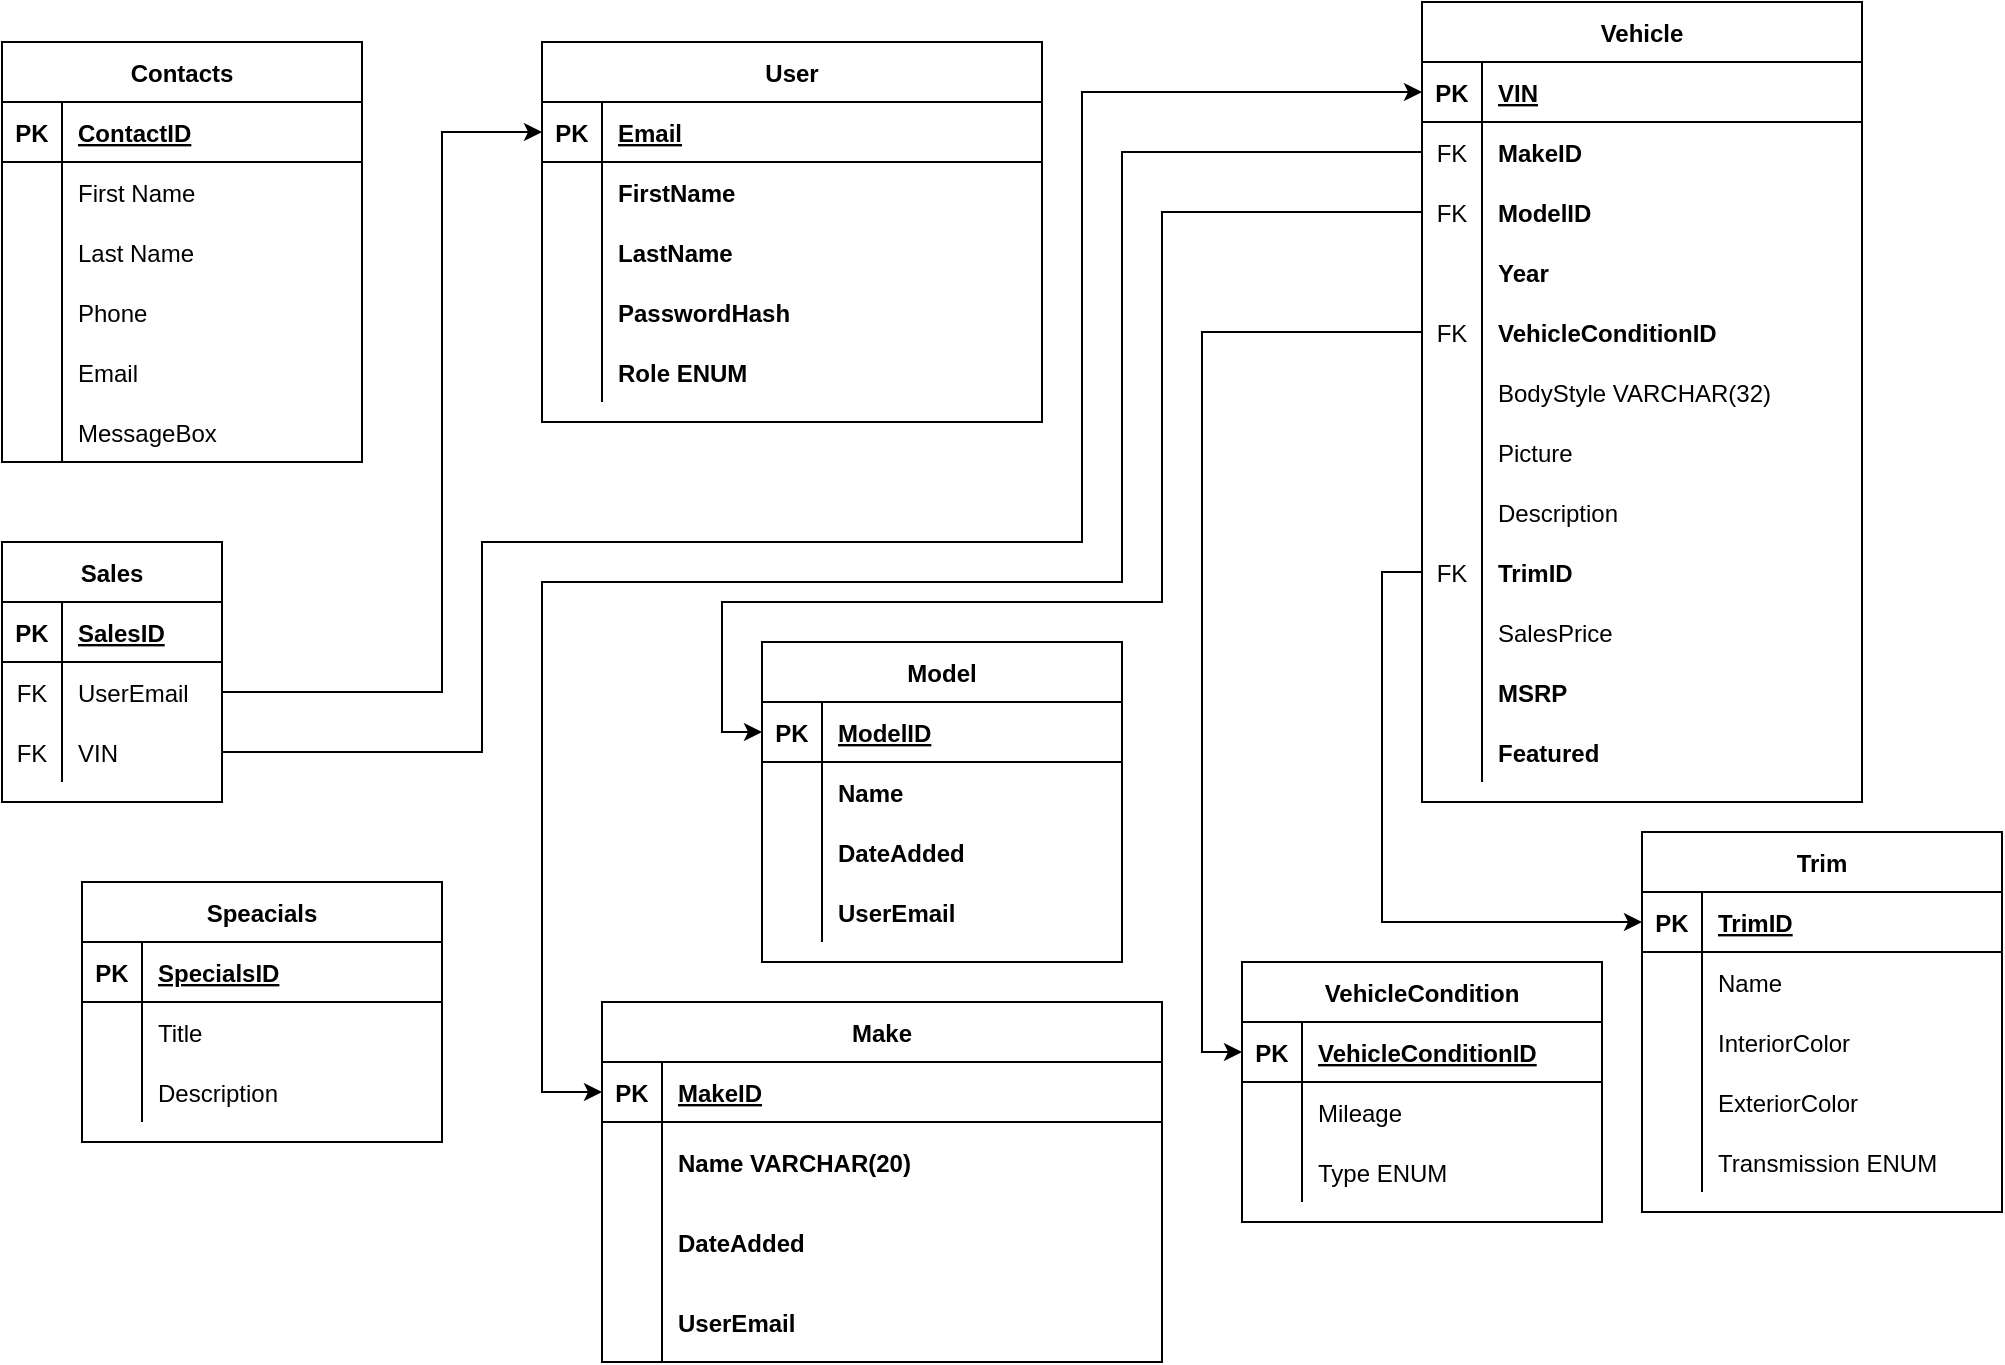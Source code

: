 <mxfile version="15.2.7" type="device"><diagram id="R2lEEEUBdFMjLlhIrx00" name="Page-1"><mxGraphModel dx="2333" dy="827" grid="1" gridSize="10" guides="1" tooltips="1" connect="1" arrows="1" fold="1" page="1" pageScale="1" pageWidth="850" pageHeight="1100" math="0" shadow="0" extFonts="Permanent Marker^https://fonts.googleapis.com/css?family=Permanent+Marker"><root><mxCell id="0"/><mxCell id="1" parent="0"/><mxCell id="Jq43MErV5YcKnqHYd-7I-1" value="User" style="shape=table;startSize=30;container=1;collapsible=1;childLayout=tableLayout;fixedRows=1;rowLines=0;fontStyle=1;align=center;resizeLast=1;" vertex="1" parent="1"><mxGeometry x="50" y="60" width="250" height="190" as="geometry"/></mxCell><mxCell id="Jq43MErV5YcKnqHYd-7I-2" value="" style="shape=partialRectangle;collapsible=0;dropTarget=0;pointerEvents=0;fillColor=none;top=0;left=0;bottom=1;right=0;points=[[0,0.5],[1,0.5]];portConstraint=eastwest;" vertex="1" parent="Jq43MErV5YcKnqHYd-7I-1"><mxGeometry y="30" width="250" height="30" as="geometry"/></mxCell><mxCell id="Jq43MErV5YcKnqHYd-7I-3" value="PK" style="shape=partialRectangle;connectable=0;fillColor=none;top=0;left=0;bottom=0;right=0;fontStyle=1;overflow=hidden;" vertex="1" parent="Jq43MErV5YcKnqHYd-7I-2"><mxGeometry width="30" height="30" as="geometry"/></mxCell><mxCell id="Jq43MErV5YcKnqHYd-7I-4" value="Email" style="shape=partialRectangle;connectable=0;fillColor=none;top=0;left=0;bottom=0;right=0;align=left;spacingLeft=6;fontStyle=5;overflow=hidden;" vertex="1" parent="Jq43MErV5YcKnqHYd-7I-2"><mxGeometry x="30" width="220" height="30" as="geometry"/></mxCell><mxCell id="Jq43MErV5YcKnqHYd-7I-5" value="" style="shape=partialRectangle;collapsible=0;dropTarget=0;pointerEvents=0;fillColor=none;top=0;left=0;bottom=0;right=0;points=[[0,0.5],[1,0.5]];portConstraint=eastwest;" vertex="1" parent="Jq43MErV5YcKnqHYd-7I-1"><mxGeometry y="60" width="250" height="30" as="geometry"/></mxCell><mxCell id="Jq43MErV5YcKnqHYd-7I-6" value="" style="shape=partialRectangle;connectable=0;fillColor=none;top=0;left=0;bottom=0;right=0;editable=1;overflow=hidden;" vertex="1" parent="Jq43MErV5YcKnqHYd-7I-5"><mxGeometry width="30" height="30" as="geometry"/></mxCell><mxCell id="Jq43MErV5YcKnqHYd-7I-7" value="FirstName" style="shape=partialRectangle;connectable=0;fillColor=none;top=0;left=0;bottom=0;right=0;align=left;spacingLeft=6;overflow=hidden;fontStyle=1" vertex="1" parent="Jq43MErV5YcKnqHYd-7I-5"><mxGeometry x="30" width="220" height="30" as="geometry"/></mxCell><mxCell id="Jq43MErV5YcKnqHYd-7I-8" value="" style="shape=partialRectangle;collapsible=0;dropTarget=0;pointerEvents=0;fillColor=none;top=0;left=0;bottom=0;right=0;points=[[0,0.5],[1,0.5]];portConstraint=eastwest;" vertex="1" parent="Jq43MErV5YcKnqHYd-7I-1"><mxGeometry y="90" width="250" height="30" as="geometry"/></mxCell><mxCell id="Jq43MErV5YcKnqHYd-7I-9" value="" style="shape=partialRectangle;connectable=0;fillColor=none;top=0;left=0;bottom=0;right=0;editable=1;overflow=hidden;" vertex="1" parent="Jq43MErV5YcKnqHYd-7I-8"><mxGeometry width="30" height="30" as="geometry"/></mxCell><mxCell id="Jq43MErV5YcKnqHYd-7I-10" value="LastName" style="shape=partialRectangle;connectable=0;fillColor=none;top=0;left=0;bottom=0;right=0;align=left;spacingLeft=6;overflow=hidden;fontStyle=1" vertex="1" parent="Jq43MErV5YcKnqHYd-7I-8"><mxGeometry x="30" width="220" height="30" as="geometry"/></mxCell><mxCell id="Jq43MErV5YcKnqHYd-7I-48" value="" style="shape=partialRectangle;collapsible=0;dropTarget=0;pointerEvents=0;fillColor=none;top=0;left=0;bottom=0;right=0;points=[[0,0.5],[1,0.5]];portConstraint=eastwest;" vertex="1" parent="Jq43MErV5YcKnqHYd-7I-1"><mxGeometry y="120" width="250" height="30" as="geometry"/></mxCell><mxCell id="Jq43MErV5YcKnqHYd-7I-49" value="" style="shape=partialRectangle;connectable=0;fillColor=none;top=0;left=0;bottom=0;right=0;editable=1;overflow=hidden;" vertex="1" parent="Jq43MErV5YcKnqHYd-7I-48"><mxGeometry width="30" height="30" as="geometry"/></mxCell><mxCell id="Jq43MErV5YcKnqHYd-7I-50" value="PasswordHash" style="shape=partialRectangle;connectable=0;fillColor=none;top=0;left=0;bottom=0;right=0;align=left;spacingLeft=6;overflow=hidden;fontStyle=1" vertex="1" parent="Jq43MErV5YcKnqHYd-7I-48"><mxGeometry x="30" width="220" height="30" as="geometry"/></mxCell><mxCell id="Jq43MErV5YcKnqHYd-7I-45" value="" style="shape=partialRectangle;collapsible=0;dropTarget=0;pointerEvents=0;fillColor=none;top=0;left=0;bottom=0;right=0;points=[[0,0.5],[1,0.5]];portConstraint=eastwest;" vertex="1" parent="Jq43MErV5YcKnqHYd-7I-1"><mxGeometry y="150" width="250" height="30" as="geometry"/></mxCell><mxCell id="Jq43MErV5YcKnqHYd-7I-46" value="" style="shape=partialRectangle;connectable=0;fillColor=none;top=0;left=0;bottom=0;right=0;editable=1;overflow=hidden;" vertex="1" parent="Jq43MErV5YcKnqHYd-7I-45"><mxGeometry width="30" height="30" as="geometry"/></mxCell><mxCell id="Jq43MErV5YcKnqHYd-7I-47" value="Role ENUM" style="shape=partialRectangle;connectable=0;fillColor=none;top=0;left=0;bottom=0;right=0;align=left;spacingLeft=6;overflow=hidden;fontStyle=1" vertex="1" parent="Jq43MErV5YcKnqHYd-7I-45"><mxGeometry x="30" width="220" height="30" as="geometry"/></mxCell><mxCell id="Jq43MErV5YcKnqHYd-7I-14" value="Vehicle" style="shape=table;startSize=30;container=1;collapsible=1;childLayout=tableLayout;fixedRows=1;rowLines=0;fontStyle=1;align=center;resizeLast=1;" vertex="1" parent="1"><mxGeometry x="490" y="40" width="220" height="400" as="geometry"/></mxCell><mxCell id="Jq43MErV5YcKnqHYd-7I-15" value="" style="shape=partialRectangle;collapsible=0;dropTarget=0;pointerEvents=0;fillColor=none;top=0;left=0;bottom=1;right=0;points=[[0,0.5],[1,0.5]];portConstraint=eastwest;" vertex="1" parent="Jq43MErV5YcKnqHYd-7I-14"><mxGeometry y="30" width="220" height="30" as="geometry"/></mxCell><mxCell id="Jq43MErV5YcKnqHYd-7I-16" value="PK" style="shape=partialRectangle;connectable=0;fillColor=none;top=0;left=0;bottom=0;right=0;fontStyle=1;overflow=hidden;" vertex="1" parent="Jq43MErV5YcKnqHYd-7I-15"><mxGeometry width="30" height="30" as="geometry"/></mxCell><mxCell id="Jq43MErV5YcKnqHYd-7I-17" value="VIN" style="shape=partialRectangle;connectable=0;fillColor=none;top=0;left=0;bottom=0;right=0;align=left;spacingLeft=6;fontStyle=5;overflow=hidden;" vertex="1" parent="Jq43MErV5YcKnqHYd-7I-15"><mxGeometry x="30" width="190" height="30" as="geometry"/></mxCell><mxCell id="Jq43MErV5YcKnqHYd-7I-18" value="" style="shape=partialRectangle;collapsible=0;dropTarget=0;pointerEvents=0;fillColor=none;top=0;left=0;bottom=0;right=0;points=[[0,0.5],[1,0.5]];portConstraint=eastwest;" vertex="1" parent="Jq43MErV5YcKnqHYd-7I-14"><mxGeometry y="60" width="220" height="30" as="geometry"/></mxCell><mxCell id="Jq43MErV5YcKnqHYd-7I-19" value="FK" style="shape=partialRectangle;connectable=0;fillColor=none;top=0;left=0;bottom=0;right=0;editable=1;overflow=hidden;" vertex="1" parent="Jq43MErV5YcKnqHYd-7I-18"><mxGeometry width="30" height="30" as="geometry"/></mxCell><mxCell id="Jq43MErV5YcKnqHYd-7I-20" value="MakeID" style="shape=partialRectangle;connectable=0;fillColor=none;top=0;left=0;bottom=0;right=0;align=left;spacingLeft=6;overflow=hidden;fontStyle=1" vertex="1" parent="Jq43MErV5YcKnqHYd-7I-18"><mxGeometry x="30" width="190" height="30" as="geometry"/></mxCell><mxCell id="Jq43MErV5YcKnqHYd-7I-21" value="" style="shape=partialRectangle;collapsible=0;dropTarget=0;pointerEvents=0;fillColor=none;top=0;left=0;bottom=0;right=0;points=[[0,0.5],[1,0.5]];portConstraint=eastwest;" vertex="1" parent="Jq43MErV5YcKnqHYd-7I-14"><mxGeometry y="90" width="220" height="30" as="geometry"/></mxCell><mxCell id="Jq43MErV5YcKnqHYd-7I-22" value="FK" style="shape=partialRectangle;connectable=0;fillColor=none;top=0;left=0;bottom=0;right=0;editable=1;overflow=hidden;" vertex="1" parent="Jq43MErV5YcKnqHYd-7I-21"><mxGeometry width="30" height="30" as="geometry"/></mxCell><mxCell id="Jq43MErV5YcKnqHYd-7I-23" value="ModelID" style="shape=partialRectangle;connectable=0;fillColor=none;top=0;left=0;bottom=0;right=0;align=left;spacingLeft=6;overflow=hidden;fontStyle=1" vertex="1" parent="Jq43MErV5YcKnqHYd-7I-21"><mxGeometry x="30" width="190" height="30" as="geometry"/></mxCell><mxCell id="Jq43MErV5YcKnqHYd-7I-24" value="" style="shape=partialRectangle;collapsible=0;dropTarget=0;pointerEvents=0;fillColor=none;top=0;left=0;bottom=0;right=0;points=[[0,0.5],[1,0.5]];portConstraint=eastwest;" vertex="1" parent="Jq43MErV5YcKnqHYd-7I-14"><mxGeometry y="120" width="220" height="30" as="geometry"/></mxCell><mxCell id="Jq43MErV5YcKnqHYd-7I-25" value="" style="shape=partialRectangle;connectable=0;fillColor=none;top=0;left=0;bottom=0;right=0;editable=1;overflow=hidden;" vertex="1" parent="Jq43MErV5YcKnqHYd-7I-24"><mxGeometry width="30" height="30" as="geometry"/></mxCell><mxCell id="Jq43MErV5YcKnqHYd-7I-26" value="Year" style="shape=partialRectangle;connectable=0;fillColor=none;top=0;left=0;bottom=0;right=0;align=left;spacingLeft=6;overflow=hidden;fontStyle=1" vertex="1" parent="Jq43MErV5YcKnqHYd-7I-24"><mxGeometry x="30" width="190" height="30" as="geometry"/></mxCell><mxCell id="Jq43MErV5YcKnqHYd-7I-51" value="" style="shape=partialRectangle;collapsible=0;dropTarget=0;pointerEvents=0;fillColor=none;top=0;left=0;bottom=0;right=0;points=[[0,0.5],[1,0.5]];portConstraint=eastwest;" vertex="1" parent="Jq43MErV5YcKnqHYd-7I-14"><mxGeometry y="150" width="220" height="30" as="geometry"/></mxCell><mxCell id="Jq43MErV5YcKnqHYd-7I-52" value="FK" style="shape=partialRectangle;connectable=0;fillColor=none;top=0;left=0;bottom=0;right=0;editable=1;overflow=hidden;" vertex="1" parent="Jq43MErV5YcKnqHYd-7I-51"><mxGeometry width="30" height="30" as="geometry"/></mxCell><mxCell id="Jq43MErV5YcKnqHYd-7I-53" value="VehicleConditionID" style="shape=partialRectangle;connectable=0;fillColor=none;top=0;left=0;bottom=0;right=0;align=left;spacingLeft=6;overflow=hidden;fontStyle=1" vertex="1" parent="Jq43MErV5YcKnqHYd-7I-51"><mxGeometry x="30" width="190" height="30" as="geometry"/></mxCell><mxCell id="Jq43MErV5YcKnqHYd-7I-103" value="" style="shape=partialRectangle;collapsible=0;dropTarget=0;pointerEvents=0;fillColor=none;top=0;left=0;bottom=0;right=0;points=[[0,0.5],[1,0.5]];portConstraint=eastwest;" vertex="1" parent="Jq43MErV5YcKnqHYd-7I-14"><mxGeometry y="180" width="220" height="30" as="geometry"/></mxCell><mxCell id="Jq43MErV5YcKnqHYd-7I-104" value="" style="shape=partialRectangle;connectable=0;fillColor=none;top=0;left=0;bottom=0;right=0;editable=1;overflow=hidden;" vertex="1" parent="Jq43MErV5YcKnqHYd-7I-103"><mxGeometry width="30" height="30" as="geometry"/></mxCell><mxCell id="Jq43MErV5YcKnqHYd-7I-105" value="BodyStyle VARCHAR(32)" style="shape=partialRectangle;connectable=0;fillColor=none;top=0;left=0;bottom=0;right=0;align=left;spacingLeft=6;overflow=hidden;" vertex="1" parent="Jq43MErV5YcKnqHYd-7I-103"><mxGeometry x="30" width="190" height="30" as="geometry"/></mxCell><mxCell id="Jq43MErV5YcKnqHYd-7I-111" value="" style="shape=partialRectangle;collapsible=0;dropTarget=0;pointerEvents=0;fillColor=none;top=0;left=0;bottom=0;right=0;points=[[0,0.5],[1,0.5]];portConstraint=eastwest;" vertex="1" parent="Jq43MErV5YcKnqHYd-7I-14"><mxGeometry y="210" width="220" height="30" as="geometry"/></mxCell><mxCell id="Jq43MErV5YcKnqHYd-7I-112" value="" style="shape=partialRectangle;connectable=0;fillColor=none;top=0;left=0;bottom=0;right=0;editable=1;overflow=hidden;" vertex="1" parent="Jq43MErV5YcKnqHYd-7I-111"><mxGeometry width="30" height="30" as="geometry"/></mxCell><mxCell id="Jq43MErV5YcKnqHYd-7I-113" value="Picture" style="shape=partialRectangle;connectable=0;fillColor=none;top=0;left=0;bottom=0;right=0;align=left;spacingLeft=6;overflow=hidden;" vertex="1" parent="Jq43MErV5YcKnqHYd-7I-111"><mxGeometry x="30" width="190" height="30" as="geometry"/></mxCell><mxCell id="Jq43MErV5YcKnqHYd-7I-114" value="" style="shape=partialRectangle;collapsible=0;dropTarget=0;pointerEvents=0;fillColor=none;top=0;left=0;bottom=0;right=0;points=[[0,0.5],[1,0.5]];portConstraint=eastwest;" vertex="1" parent="Jq43MErV5YcKnqHYd-7I-14"><mxGeometry y="240" width="220" height="30" as="geometry"/></mxCell><mxCell id="Jq43MErV5YcKnqHYd-7I-115" value="" style="shape=partialRectangle;connectable=0;fillColor=none;top=0;left=0;bottom=0;right=0;editable=1;overflow=hidden;" vertex="1" parent="Jq43MErV5YcKnqHYd-7I-114"><mxGeometry width="30" height="30" as="geometry"/></mxCell><mxCell id="Jq43MErV5YcKnqHYd-7I-116" value="Description" style="shape=partialRectangle;connectable=0;fillColor=none;top=0;left=0;bottom=0;right=0;align=left;spacingLeft=6;overflow=hidden;" vertex="1" parent="Jq43MErV5YcKnqHYd-7I-114"><mxGeometry x="30" width="190" height="30" as="geometry"/></mxCell><mxCell id="Jq43MErV5YcKnqHYd-7I-120" value="" style="shape=partialRectangle;collapsible=0;dropTarget=0;pointerEvents=0;fillColor=none;top=0;left=0;bottom=0;right=0;points=[[0,0.5],[1,0.5]];portConstraint=eastwest;" vertex="1" parent="Jq43MErV5YcKnqHYd-7I-14"><mxGeometry y="270" width="220" height="30" as="geometry"/></mxCell><mxCell id="Jq43MErV5YcKnqHYd-7I-121" value="FK" style="shape=partialRectangle;connectable=0;fillColor=none;top=0;left=0;bottom=0;right=0;editable=1;overflow=hidden;" vertex="1" parent="Jq43MErV5YcKnqHYd-7I-120"><mxGeometry width="30" height="30" as="geometry"/></mxCell><mxCell id="Jq43MErV5YcKnqHYd-7I-122" value="TrimID" style="shape=partialRectangle;connectable=0;fillColor=none;top=0;left=0;bottom=0;right=0;align=left;spacingLeft=6;overflow=hidden;fontStyle=1" vertex="1" parent="Jq43MErV5YcKnqHYd-7I-120"><mxGeometry x="30" width="190" height="30" as="geometry"/></mxCell><mxCell id="Jq43MErV5YcKnqHYd-7I-156" value="" style="shape=partialRectangle;collapsible=0;dropTarget=0;pointerEvents=0;fillColor=none;top=0;left=0;bottom=0;right=0;points=[[0,0.5],[1,0.5]];portConstraint=eastwest;" vertex="1" parent="Jq43MErV5YcKnqHYd-7I-14"><mxGeometry y="300" width="220" height="30" as="geometry"/></mxCell><mxCell id="Jq43MErV5YcKnqHYd-7I-157" value="" style="shape=partialRectangle;connectable=0;fillColor=none;top=0;left=0;bottom=0;right=0;editable=1;overflow=hidden;" vertex="1" parent="Jq43MErV5YcKnqHYd-7I-156"><mxGeometry width="30" height="30" as="geometry"/></mxCell><mxCell id="Jq43MErV5YcKnqHYd-7I-158" value="SalesPrice" style="shape=partialRectangle;connectable=0;fillColor=none;top=0;left=0;bottom=0;right=0;align=left;spacingLeft=6;overflow=hidden;" vertex="1" parent="Jq43MErV5YcKnqHYd-7I-156"><mxGeometry x="30" width="190" height="30" as="geometry"/></mxCell><mxCell id="Jq43MErV5YcKnqHYd-7I-159" value="" style="shape=partialRectangle;collapsible=0;dropTarget=0;pointerEvents=0;fillColor=none;top=0;left=0;bottom=0;right=0;points=[[0,0.5],[1,0.5]];portConstraint=eastwest;" vertex="1" parent="Jq43MErV5YcKnqHYd-7I-14"><mxGeometry y="330" width="220" height="30" as="geometry"/></mxCell><mxCell id="Jq43MErV5YcKnqHYd-7I-160" value="" style="shape=partialRectangle;connectable=0;fillColor=none;top=0;left=0;bottom=0;right=0;editable=1;overflow=hidden;" vertex="1" parent="Jq43MErV5YcKnqHYd-7I-159"><mxGeometry width="30" height="30" as="geometry"/></mxCell><mxCell id="Jq43MErV5YcKnqHYd-7I-161" value="MSRP" style="shape=partialRectangle;connectable=0;fillColor=none;top=0;left=0;bottom=0;right=0;align=left;spacingLeft=6;overflow=hidden;fontStyle=1" vertex="1" parent="Jq43MErV5YcKnqHYd-7I-159"><mxGeometry x="30" width="190" height="30" as="geometry"/></mxCell><mxCell id="Jq43MErV5YcKnqHYd-7I-188" value="" style="shape=partialRectangle;collapsible=0;dropTarget=0;pointerEvents=0;fillColor=none;top=0;left=0;bottom=0;right=0;points=[[0,0.5],[1,0.5]];portConstraint=eastwest;" vertex="1" parent="Jq43MErV5YcKnqHYd-7I-14"><mxGeometry y="360" width="220" height="30" as="geometry"/></mxCell><mxCell id="Jq43MErV5YcKnqHYd-7I-189" value="" style="shape=partialRectangle;connectable=0;fillColor=none;top=0;left=0;bottom=0;right=0;editable=1;overflow=hidden;" vertex="1" parent="Jq43MErV5YcKnqHYd-7I-188"><mxGeometry width="30" height="30" as="geometry"/></mxCell><mxCell id="Jq43MErV5YcKnqHYd-7I-190" value="Featured" style="shape=partialRectangle;connectable=0;fillColor=none;top=0;left=0;bottom=0;right=0;align=left;spacingLeft=6;overflow=hidden;fontStyle=1" vertex="1" parent="Jq43MErV5YcKnqHYd-7I-188"><mxGeometry x="30" width="190" height="30" as="geometry"/></mxCell><mxCell id="Jq43MErV5YcKnqHYd-7I-31" value="Make" style="shape=table;startSize=30;container=1;collapsible=1;childLayout=tableLayout;fixedRows=1;rowLines=0;fontStyle=1;align=center;resizeLast=1;" vertex="1" parent="1"><mxGeometry x="80" y="540" width="280" height="180" as="geometry"/></mxCell><mxCell id="Jq43MErV5YcKnqHYd-7I-32" value="" style="shape=partialRectangle;collapsible=0;dropTarget=0;pointerEvents=0;fillColor=none;top=0;left=0;bottom=1;right=0;points=[[0,0.5],[1,0.5]];portConstraint=eastwest;" vertex="1" parent="Jq43MErV5YcKnqHYd-7I-31"><mxGeometry y="30" width="280" height="30" as="geometry"/></mxCell><mxCell id="Jq43MErV5YcKnqHYd-7I-33" value="PK" style="shape=partialRectangle;connectable=0;fillColor=none;top=0;left=0;bottom=0;right=0;fontStyle=1;overflow=hidden;" vertex="1" parent="Jq43MErV5YcKnqHYd-7I-32"><mxGeometry width="30" height="30" as="geometry"/></mxCell><mxCell id="Jq43MErV5YcKnqHYd-7I-34" value="MakeID" style="shape=partialRectangle;connectable=0;fillColor=none;top=0;left=0;bottom=0;right=0;align=left;spacingLeft=6;fontStyle=5;overflow=hidden;" vertex="1" parent="Jq43MErV5YcKnqHYd-7I-32"><mxGeometry x="30" width="250" height="30" as="geometry"/></mxCell><mxCell id="Jq43MErV5YcKnqHYd-7I-35" value="" style="shape=partialRectangle;collapsible=0;dropTarget=0;pointerEvents=0;fillColor=none;top=0;left=0;bottom=0;right=0;points=[[0,0.5],[1,0.5]];portConstraint=eastwest;" vertex="1" parent="Jq43MErV5YcKnqHYd-7I-31"><mxGeometry y="60" width="280" height="40" as="geometry"/></mxCell><mxCell id="Jq43MErV5YcKnqHYd-7I-36" value="" style="shape=partialRectangle;connectable=0;fillColor=none;top=0;left=0;bottom=0;right=0;editable=1;overflow=hidden;" vertex="1" parent="Jq43MErV5YcKnqHYd-7I-35"><mxGeometry width="30" height="40" as="geometry"/></mxCell><mxCell id="Jq43MErV5YcKnqHYd-7I-37" value="Name VARCHAR(20)" style="shape=partialRectangle;connectable=0;fillColor=none;top=0;left=0;bottom=0;right=0;align=left;spacingLeft=6;overflow=hidden;fontStyle=1" vertex="1" parent="Jq43MErV5YcKnqHYd-7I-35"><mxGeometry x="30" width="250" height="40" as="geometry"/></mxCell><mxCell id="Jq43MErV5YcKnqHYd-7I-244" value="" style="shape=partialRectangle;collapsible=0;dropTarget=0;pointerEvents=0;fillColor=none;top=0;left=0;bottom=0;right=0;points=[[0,0.5],[1,0.5]];portConstraint=eastwest;" vertex="1" parent="Jq43MErV5YcKnqHYd-7I-31"><mxGeometry y="100" width="280" height="40" as="geometry"/></mxCell><mxCell id="Jq43MErV5YcKnqHYd-7I-245" value="" style="shape=partialRectangle;connectable=0;fillColor=none;top=0;left=0;bottom=0;right=0;editable=1;overflow=hidden;" vertex="1" parent="Jq43MErV5YcKnqHYd-7I-244"><mxGeometry width="30" height="40" as="geometry"/></mxCell><mxCell id="Jq43MErV5YcKnqHYd-7I-246" value="DateAdded" style="shape=partialRectangle;connectable=0;fillColor=none;top=0;left=0;bottom=0;right=0;align=left;spacingLeft=6;overflow=hidden;fontStyle=1" vertex="1" parent="Jq43MErV5YcKnqHYd-7I-244"><mxGeometry x="30" width="250" height="40" as="geometry"/></mxCell><mxCell id="Jq43MErV5YcKnqHYd-7I-247" value="" style="shape=partialRectangle;collapsible=0;dropTarget=0;pointerEvents=0;fillColor=none;top=0;left=0;bottom=0;right=0;points=[[0,0.5],[1,0.5]];portConstraint=eastwest;" vertex="1" parent="Jq43MErV5YcKnqHYd-7I-31"><mxGeometry y="140" width="280" height="40" as="geometry"/></mxCell><mxCell id="Jq43MErV5YcKnqHYd-7I-248" value="" style="shape=partialRectangle;connectable=0;fillColor=none;top=0;left=0;bottom=0;right=0;editable=1;overflow=hidden;" vertex="1" parent="Jq43MErV5YcKnqHYd-7I-247"><mxGeometry width="30" height="40" as="geometry"/></mxCell><mxCell id="Jq43MErV5YcKnqHYd-7I-249" value="UserEmail" style="shape=partialRectangle;connectable=0;fillColor=none;top=0;left=0;bottom=0;right=0;align=left;spacingLeft=6;overflow=hidden;fontStyle=1" vertex="1" parent="Jq43MErV5YcKnqHYd-7I-247"><mxGeometry x="30" width="250" height="40" as="geometry"/></mxCell><mxCell id="Jq43MErV5YcKnqHYd-7I-89" value="VehicleCondition" style="shape=table;startSize=30;container=1;collapsible=1;childLayout=tableLayout;fixedRows=1;rowLines=0;fontStyle=1;align=center;resizeLast=1;" vertex="1" parent="1"><mxGeometry x="400" y="520" width="180" height="130" as="geometry"/></mxCell><mxCell id="Jq43MErV5YcKnqHYd-7I-90" value="" style="shape=partialRectangle;collapsible=0;dropTarget=0;pointerEvents=0;fillColor=none;top=0;left=0;bottom=1;right=0;points=[[0,0.5],[1,0.5]];portConstraint=eastwest;" vertex="1" parent="Jq43MErV5YcKnqHYd-7I-89"><mxGeometry y="30" width="180" height="30" as="geometry"/></mxCell><mxCell id="Jq43MErV5YcKnqHYd-7I-91" value="PK" style="shape=partialRectangle;connectable=0;fillColor=none;top=0;left=0;bottom=0;right=0;fontStyle=1;overflow=hidden;" vertex="1" parent="Jq43MErV5YcKnqHYd-7I-90"><mxGeometry width="30" height="30" as="geometry"/></mxCell><mxCell id="Jq43MErV5YcKnqHYd-7I-92" value="VehicleConditionID" style="shape=partialRectangle;connectable=0;fillColor=none;top=0;left=0;bottom=0;right=0;align=left;spacingLeft=6;fontStyle=5;overflow=hidden;" vertex="1" parent="Jq43MErV5YcKnqHYd-7I-90"><mxGeometry x="30" width="150" height="30" as="geometry"/></mxCell><mxCell id="Jq43MErV5YcKnqHYd-7I-93" value="" style="shape=partialRectangle;collapsible=0;dropTarget=0;pointerEvents=0;fillColor=none;top=0;left=0;bottom=0;right=0;points=[[0,0.5],[1,0.5]];portConstraint=eastwest;" vertex="1" parent="Jq43MErV5YcKnqHYd-7I-89"><mxGeometry y="60" width="180" height="30" as="geometry"/></mxCell><mxCell id="Jq43MErV5YcKnqHYd-7I-94" value="" style="shape=partialRectangle;connectable=0;fillColor=none;top=0;left=0;bottom=0;right=0;editable=1;overflow=hidden;" vertex="1" parent="Jq43MErV5YcKnqHYd-7I-93"><mxGeometry width="30" height="30" as="geometry"/></mxCell><mxCell id="Jq43MErV5YcKnqHYd-7I-95" value="Mileage" style="shape=partialRectangle;connectable=0;fillColor=none;top=0;left=0;bottom=0;right=0;align=left;spacingLeft=6;overflow=hidden;" vertex="1" parent="Jq43MErV5YcKnqHYd-7I-93"><mxGeometry x="30" width="150" height="30" as="geometry"/></mxCell><mxCell id="Jq43MErV5YcKnqHYd-7I-96" value="" style="shape=partialRectangle;collapsible=0;dropTarget=0;pointerEvents=0;fillColor=none;top=0;left=0;bottom=0;right=0;points=[[0,0.5],[1,0.5]];portConstraint=eastwest;" vertex="1" parent="Jq43MErV5YcKnqHYd-7I-89"><mxGeometry y="90" width="180" height="30" as="geometry"/></mxCell><mxCell id="Jq43MErV5YcKnqHYd-7I-97" value="" style="shape=partialRectangle;connectable=0;fillColor=none;top=0;left=0;bottom=0;right=0;editable=1;overflow=hidden;" vertex="1" parent="Jq43MErV5YcKnqHYd-7I-96"><mxGeometry width="30" height="30" as="geometry"/></mxCell><mxCell id="Jq43MErV5YcKnqHYd-7I-98" value="Type ENUM" style="shape=partialRectangle;connectable=0;fillColor=none;top=0;left=0;bottom=0;right=0;align=left;spacingLeft=6;overflow=hidden;" vertex="1" parent="Jq43MErV5YcKnqHYd-7I-96"><mxGeometry x="30" width="150" height="30" as="geometry"/></mxCell><mxCell id="Jq43MErV5YcKnqHYd-7I-102" style="edgeStyle=orthogonalEdgeStyle;rounded=0;orthogonalLoop=1;jettySize=auto;html=1;exitX=0;exitY=0.5;exitDx=0;exitDy=0;entryX=0;entryY=0.5;entryDx=0;entryDy=0;" edge="1" parent="1" source="Jq43MErV5YcKnqHYd-7I-51" target="Jq43MErV5YcKnqHYd-7I-90"><mxGeometry relative="1" as="geometry"/></mxCell><mxCell id="Jq43MErV5YcKnqHYd-7I-110" style="edgeStyle=orthogonalEdgeStyle;rounded=0;orthogonalLoop=1;jettySize=auto;html=1;exitX=0;exitY=0.5;exitDx=0;exitDy=0;entryX=0;entryY=0.5;entryDx=0;entryDy=0;" edge="1" parent="1" source="Jq43MErV5YcKnqHYd-7I-18" target="Jq43MErV5YcKnqHYd-7I-32"><mxGeometry relative="1" as="geometry"><Array as="points"><mxPoint x="340" y="115"/><mxPoint x="340" y="330"/><mxPoint x="50" y="330"/><mxPoint x="50" y="585"/></Array></mxGeometry></mxCell><mxCell id="Jq43MErV5YcKnqHYd-7I-123" value="Trim" style="shape=table;startSize=30;container=1;collapsible=1;childLayout=tableLayout;fixedRows=1;rowLines=0;fontStyle=1;align=center;resizeLast=1;" vertex="1" parent="1"><mxGeometry x="600" y="455" width="180" height="190" as="geometry"/></mxCell><mxCell id="Jq43MErV5YcKnqHYd-7I-124" value="" style="shape=partialRectangle;collapsible=0;dropTarget=0;pointerEvents=0;fillColor=none;top=0;left=0;bottom=1;right=0;points=[[0,0.5],[1,0.5]];portConstraint=eastwest;" vertex="1" parent="Jq43MErV5YcKnqHYd-7I-123"><mxGeometry y="30" width="180" height="30" as="geometry"/></mxCell><mxCell id="Jq43MErV5YcKnqHYd-7I-125" value="PK" style="shape=partialRectangle;connectable=0;fillColor=none;top=0;left=0;bottom=0;right=0;fontStyle=1;overflow=hidden;" vertex="1" parent="Jq43MErV5YcKnqHYd-7I-124"><mxGeometry width="30" height="30" as="geometry"/></mxCell><mxCell id="Jq43MErV5YcKnqHYd-7I-126" value="TrimID" style="shape=partialRectangle;connectable=0;fillColor=none;top=0;left=0;bottom=0;right=0;align=left;spacingLeft=6;fontStyle=5;overflow=hidden;" vertex="1" parent="Jq43MErV5YcKnqHYd-7I-124"><mxGeometry x="30" width="150" height="30" as="geometry"/></mxCell><mxCell id="Jq43MErV5YcKnqHYd-7I-127" value="" style="shape=partialRectangle;collapsible=0;dropTarget=0;pointerEvents=0;fillColor=none;top=0;left=0;bottom=0;right=0;points=[[0,0.5],[1,0.5]];portConstraint=eastwest;" vertex="1" parent="Jq43MErV5YcKnqHYd-7I-123"><mxGeometry y="60" width="180" height="30" as="geometry"/></mxCell><mxCell id="Jq43MErV5YcKnqHYd-7I-128" value="" style="shape=partialRectangle;connectable=0;fillColor=none;top=0;left=0;bottom=0;right=0;editable=1;overflow=hidden;" vertex="1" parent="Jq43MErV5YcKnqHYd-7I-127"><mxGeometry width="30" height="30" as="geometry"/></mxCell><mxCell id="Jq43MErV5YcKnqHYd-7I-129" value="Name " style="shape=partialRectangle;connectable=0;fillColor=none;top=0;left=0;bottom=0;right=0;align=left;spacingLeft=6;overflow=hidden;" vertex="1" parent="Jq43MErV5YcKnqHYd-7I-127"><mxGeometry x="30" width="150" height="30" as="geometry"/></mxCell><mxCell id="Jq43MErV5YcKnqHYd-7I-130" value="" style="shape=partialRectangle;collapsible=0;dropTarget=0;pointerEvents=0;fillColor=none;top=0;left=0;bottom=0;right=0;points=[[0,0.5],[1,0.5]];portConstraint=eastwest;" vertex="1" parent="Jq43MErV5YcKnqHYd-7I-123"><mxGeometry y="90" width="180" height="30" as="geometry"/></mxCell><mxCell id="Jq43MErV5YcKnqHYd-7I-131" value="" style="shape=partialRectangle;connectable=0;fillColor=none;top=0;left=0;bottom=0;right=0;editable=1;overflow=hidden;" vertex="1" parent="Jq43MErV5YcKnqHYd-7I-130"><mxGeometry width="30" height="30" as="geometry"/></mxCell><mxCell id="Jq43MErV5YcKnqHYd-7I-132" value="InteriorColor" style="shape=partialRectangle;connectable=0;fillColor=none;top=0;left=0;bottom=0;right=0;align=left;spacingLeft=6;overflow=hidden;" vertex="1" parent="Jq43MErV5YcKnqHYd-7I-130"><mxGeometry x="30" width="150" height="30" as="geometry"/></mxCell><mxCell id="Jq43MErV5YcKnqHYd-7I-133" value="" style="shape=partialRectangle;collapsible=0;dropTarget=0;pointerEvents=0;fillColor=none;top=0;left=0;bottom=0;right=0;points=[[0,0.5],[1,0.5]];portConstraint=eastwest;" vertex="1" parent="Jq43MErV5YcKnqHYd-7I-123"><mxGeometry y="120" width="180" height="30" as="geometry"/></mxCell><mxCell id="Jq43MErV5YcKnqHYd-7I-134" value="" style="shape=partialRectangle;connectable=0;fillColor=none;top=0;left=0;bottom=0;right=0;editable=1;overflow=hidden;" vertex="1" parent="Jq43MErV5YcKnqHYd-7I-133"><mxGeometry width="30" height="30" as="geometry"/></mxCell><mxCell id="Jq43MErV5YcKnqHYd-7I-135" value="ExteriorColor" style="shape=partialRectangle;connectable=0;fillColor=none;top=0;left=0;bottom=0;right=0;align=left;spacingLeft=6;overflow=hidden;" vertex="1" parent="Jq43MErV5YcKnqHYd-7I-133"><mxGeometry x="30" width="150" height="30" as="geometry"/></mxCell><mxCell id="Jq43MErV5YcKnqHYd-7I-136" value="" style="shape=partialRectangle;collapsible=0;dropTarget=0;pointerEvents=0;fillColor=none;top=0;left=0;bottom=0;right=0;points=[[0,0.5],[1,0.5]];portConstraint=eastwest;" vertex="1" parent="Jq43MErV5YcKnqHYd-7I-123"><mxGeometry y="150" width="180" height="30" as="geometry"/></mxCell><mxCell id="Jq43MErV5YcKnqHYd-7I-137" value="" style="shape=partialRectangle;connectable=0;fillColor=none;top=0;left=0;bottom=0;right=0;editable=1;overflow=hidden;" vertex="1" parent="Jq43MErV5YcKnqHYd-7I-136"><mxGeometry width="30" height="30" as="geometry"/></mxCell><mxCell id="Jq43MErV5YcKnqHYd-7I-138" value="Transmission ENUM" style="shape=partialRectangle;connectable=0;fillColor=none;top=0;left=0;bottom=0;right=0;align=left;spacingLeft=6;overflow=hidden;" vertex="1" parent="Jq43MErV5YcKnqHYd-7I-136"><mxGeometry x="30" width="150" height="30" as="geometry"/></mxCell><mxCell id="Jq43MErV5YcKnqHYd-7I-139" style="edgeStyle=orthogonalEdgeStyle;rounded=0;orthogonalLoop=1;jettySize=auto;html=1;exitX=0;exitY=0.5;exitDx=0;exitDy=0;entryX=0;entryY=0.5;entryDx=0;entryDy=0;" edge="1" parent="1" source="Jq43MErV5YcKnqHYd-7I-120" target="Jq43MErV5YcKnqHYd-7I-124"><mxGeometry relative="1" as="geometry"/></mxCell><mxCell id="Jq43MErV5YcKnqHYd-7I-140" value="Model" style="shape=table;startSize=30;container=1;collapsible=1;childLayout=tableLayout;fixedRows=1;rowLines=0;fontStyle=1;align=center;resizeLast=1;" vertex="1" parent="1"><mxGeometry x="160" y="360" width="180" height="160" as="geometry"/></mxCell><mxCell id="Jq43MErV5YcKnqHYd-7I-141" value="" style="shape=partialRectangle;collapsible=0;dropTarget=0;pointerEvents=0;fillColor=none;top=0;left=0;bottom=1;right=0;points=[[0,0.5],[1,0.5]];portConstraint=eastwest;" vertex="1" parent="Jq43MErV5YcKnqHYd-7I-140"><mxGeometry y="30" width="180" height="30" as="geometry"/></mxCell><mxCell id="Jq43MErV5YcKnqHYd-7I-142" value="PK" style="shape=partialRectangle;connectable=0;fillColor=none;top=0;left=0;bottom=0;right=0;fontStyle=1;overflow=hidden;" vertex="1" parent="Jq43MErV5YcKnqHYd-7I-141"><mxGeometry width="30" height="30" as="geometry"/></mxCell><mxCell id="Jq43MErV5YcKnqHYd-7I-143" value="ModelID" style="shape=partialRectangle;connectable=0;fillColor=none;top=0;left=0;bottom=0;right=0;align=left;spacingLeft=6;fontStyle=5;overflow=hidden;" vertex="1" parent="Jq43MErV5YcKnqHYd-7I-141"><mxGeometry x="30" width="150" height="30" as="geometry"/></mxCell><mxCell id="Jq43MErV5YcKnqHYd-7I-144" value="" style="shape=partialRectangle;collapsible=0;dropTarget=0;pointerEvents=0;fillColor=none;top=0;left=0;bottom=0;right=0;points=[[0,0.5],[1,0.5]];portConstraint=eastwest;" vertex="1" parent="Jq43MErV5YcKnqHYd-7I-140"><mxGeometry y="60" width="180" height="30" as="geometry"/></mxCell><mxCell id="Jq43MErV5YcKnqHYd-7I-145" value="" style="shape=partialRectangle;connectable=0;fillColor=none;top=0;left=0;bottom=0;right=0;editable=1;overflow=hidden;" vertex="1" parent="Jq43MErV5YcKnqHYd-7I-144"><mxGeometry width="30" height="30" as="geometry"/></mxCell><mxCell id="Jq43MErV5YcKnqHYd-7I-146" value="Name" style="shape=partialRectangle;connectable=0;fillColor=none;top=0;left=0;bottom=0;right=0;align=left;spacingLeft=6;overflow=hidden;fontStyle=1" vertex="1" parent="Jq43MErV5YcKnqHYd-7I-144"><mxGeometry x="30" width="150" height="30" as="geometry"/></mxCell><mxCell id="Jq43MErV5YcKnqHYd-7I-253" value="" style="shape=partialRectangle;collapsible=0;dropTarget=0;pointerEvents=0;fillColor=none;top=0;left=0;bottom=0;right=0;points=[[0,0.5],[1,0.5]];portConstraint=eastwest;" vertex="1" parent="Jq43MErV5YcKnqHYd-7I-140"><mxGeometry y="90" width="180" height="30" as="geometry"/></mxCell><mxCell id="Jq43MErV5YcKnqHYd-7I-254" value="" style="shape=partialRectangle;connectable=0;fillColor=none;top=0;left=0;bottom=0;right=0;editable=1;overflow=hidden;" vertex="1" parent="Jq43MErV5YcKnqHYd-7I-253"><mxGeometry width="30" height="30" as="geometry"/></mxCell><mxCell id="Jq43MErV5YcKnqHYd-7I-255" value="DateAdded" style="shape=partialRectangle;connectable=0;fillColor=none;top=0;left=0;bottom=0;right=0;align=left;spacingLeft=6;overflow=hidden;fontStyle=1" vertex="1" parent="Jq43MErV5YcKnqHYd-7I-253"><mxGeometry x="30" width="150" height="30" as="geometry"/></mxCell><mxCell id="Jq43MErV5YcKnqHYd-7I-250" value="" style="shape=partialRectangle;collapsible=0;dropTarget=0;pointerEvents=0;fillColor=none;top=0;left=0;bottom=0;right=0;points=[[0,0.5],[1,0.5]];portConstraint=eastwest;" vertex="1" parent="Jq43MErV5YcKnqHYd-7I-140"><mxGeometry y="120" width="180" height="30" as="geometry"/></mxCell><mxCell id="Jq43MErV5YcKnqHYd-7I-251" value="" style="shape=partialRectangle;connectable=0;fillColor=none;top=0;left=0;bottom=0;right=0;editable=1;overflow=hidden;" vertex="1" parent="Jq43MErV5YcKnqHYd-7I-250"><mxGeometry width="30" height="30" as="geometry"/></mxCell><mxCell id="Jq43MErV5YcKnqHYd-7I-252" value="UserEmail" style="shape=partialRectangle;connectable=0;fillColor=none;top=0;left=0;bottom=0;right=0;align=left;spacingLeft=6;overflow=hidden;fontStyle=1" vertex="1" parent="Jq43MErV5YcKnqHYd-7I-250"><mxGeometry x="30" width="150" height="30" as="geometry"/></mxCell><mxCell id="Jq43MErV5YcKnqHYd-7I-155" style="edgeStyle=orthogonalEdgeStyle;rounded=0;orthogonalLoop=1;jettySize=auto;html=1;exitX=0;exitY=0.5;exitDx=0;exitDy=0;entryX=0;entryY=0.5;entryDx=0;entryDy=0;" edge="1" parent="1" source="Jq43MErV5YcKnqHYd-7I-21" target="Jq43MErV5YcKnqHYd-7I-141"><mxGeometry relative="1" as="geometry"><Array as="points"><mxPoint x="360" y="145"/><mxPoint x="360" y="340"/><mxPoint x="140" y="340"/><mxPoint x="140" y="405"/></Array></mxGeometry></mxCell><mxCell id="Jq43MErV5YcKnqHYd-7I-175" value="Speacials" style="shape=table;startSize=30;container=1;collapsible=1;childLayout=tableLayout;fixedRows=1;rowLines=0;fontStyle=1;align=center;resizeLast=1;" vertex="1" parent="1"><mxGeometry x="-180" y="480" width="180" height="130" as="geometry"/></mxCell><mxCell id="Jq43MErV5YcKnqHYd-7I-176" value="" style="shape=partialRectangle;collapsible=0;dropTarget=0;pointerEvents=0;fillColor=none;top=0;left=0;bottom=1;right=0;points=[[0,0.5],[1,0.5]];portConstraint=eastwest;" vertex="1" parent="Jq43MErV5YcKnqHYd-7I-175"><mxGeometry y="30" width="180" height="30" as="geometry"/></mxCell><mxCell id="Jq43MErV5YcKnqHYd-7I-177" value="PK" style="shape=partialRectangle;connectable=0;fillColor=none;top=0;left=0;bottom=0;right=0;fontStyle=1;overflow=hidden;" vertex="1" parent="Jq43MErV5YcKnqHYd-7I-176"><mxGeometry width="30" height="30" as="geometry"/></mxCell><mxCell id="Jq43MErV5YcKnqHYd-7I-178" value="SpecialsID" style="shape=partialRectangle;connectable=0;fillColor=none;top=0;left=0;bottom=0;right=0;align=left;spacingLeft=6;fontStyle=5;overflow=hidden;" vertex="1" parent="Jq43MErV5YcKnqHYd-7I-176"><mxGeometry x="30" width="150" height="30" as="geometry"/></mxCell><mxCell id="Jq43MErV5YcKnqHYd-7I-179" value="" style="shape=partialRectangle;collapsible=0;dropTarget=0;pointerEvents=0;fillColor=none;top=0;left=0;bottom=0;right=0;points=[[0,0.5],[1,0.5]];portConstraint=eastwest;" vertex="1" parent="Jq43MErV5YcKnqHYd-7I-175"><mxGeometry y="60" width="180" height="30" as="geometry"/></mxCell><mxCell id="Jq43MErV5YcKnqHYd-7I-180" value="" style="shape=partialRectangle;connectable=0;fillColor=none;top=0;left=0;bottom=0;right=0;editable=1;overflow=hidden;" vertex="1" parent="Jq43MErV5YcKnqHYd-7I-179"><mxGeometry width="30" height="30" as="geometry"/></mxCell><mxCell id="Jq43MErV5YcKnqHYd-7I-181" value="Title" style="shape=partialRectangle;connectable=0;fillColor=none;top=0;left=0;bottom=0;right=0;align=left;spacingLeft=6;overflow=hidden;" vertex="1" parent="Jq43MErV5YcKnqHYd-7I-179"><mxGeometry x="30" width="150" height="30" as="geometry"/></mxCell><mxCell id="Jq43MErV5YcKnqHYd-7I-182" value="" style="shape=partialRectangle;collapsible=0;dropTarget=0;pointerEvents=0;fillColor=none;top=0;left=0;bottom=0;right=0;points=[[0,0.5],[1,0.5]];portConstraint=eastwest;" vertex="1" parent="Jq43MErV5YcKnqHYd-7I-175"><mxGeometry y="90" width="180" height="30" as="geometry"/></mxCell><mxCell id="Jq43MErV5YcKnqHYd-7I-183" value="" style="shape=partialRectangle;connectable=0;fillColor=none;top=0;left=0;bottom=0;right=0;editable=1;overflow=hidden;" vertex="1" parent="Jq43MErV5YcKnqHYd-7I-182"><mxGeometry width="30" height="30" as="geometry"/></mxCell><mxCell id="Jq43MErV5YcKnqHYd-7I-184" value="Description" style="shape=partialRectangle;connectable=0;fillColor=none;top=0;left=0;bottom=0;right=0;align=left;spacingLeft=6;overflow=hidden;" vertex="1" parent="Jq43MErV5YcKnqHYd-7I-182"><mxGeometry x="30" width="150" height="30" as="geometry"/></mxCell><mxCell id="Jq43MErV5YcKnqHYd-7I-191" value="Contacts" style="shape=table;startSize=30;container=1;collapsible=1;childLayout=tableLayout;fixedRows=1;rowLines=0;fontStyle=1;align=center;resizeLast=1;" vertex="1" parent="1"><mxGeometry x="-220" y="60" width="180" height="210" as="geometry"/></mxCell><mxCell id="Jq43MErV5YcKnqHYd-7I-192" value="" style="shape=partialRectangle;collapsible=0;dropTarget=0;pointerEvents=0;fillColor=none;top=0;left=0;bottom=1;right=0;points=[[0,0.5],[1,0.5]];portConstraint=eastwest;" vertex="1" parent="Jq43MErV5YcKnqHYd-7I-191"><mxGeometry y="30" width="180" height="30" as="geometry"/></mxCell><mxCell id="Jq43MErV5YcKnqHYd-7I-193" value="PK" style="shape=partialRectangle;connectable=0;fillColor=none;top=0;left=0;bottom=0;right=0;fontStyle=1;overflow=hidden;" vertex="1" parent="Jq43MErV5YcKnqHYd-7I-192"><mxGeometry width="30" height="30" as="geometry"/></mxCell><mxCell id="Jq43MErV5YcKnqHYd-7I-194" value="ContactID" style="shape=partialRectangle;connectable=0;fillColor=none;top=0;left=0;bottom=0;right=0;align=left;spacingLeft=6;fontStyle=5;overflow=hidden;" vertex="1" parent="Jq43MErV5YcKnqHYd-7I-192"><mxGeometry x="30" width="150" height="30" as="geometry"/></mxCell><mxCell id="Jq43MErV5YcKnqHYd-7I-195" value="" style="shape=partialRectangle;collapsible=0;dropTarget=0;pointerEvents=0;fillColor=none;top=0;left=0;bottom=0;right=0;points=[[0,0.5],[1,0.5]];portConstraint=eastwest;" vertex="1" parent="Jq43MErV5YcKnqHYd-7I-191"><mxGeometry y="60" width="180" height="30" as="geometry"/></mxCell><mxCell id="Jq43MErV5YcKnqHYd-7I-196" value="" style="shape=partialRectangle;connectable=0;fillColor=none;top=0;left=0;bottom=0;right=0;editable=1;overflow=hidden;" vertex="1" parent="Jq43MErV5YcKnqHYd-7I-195"><mxGeometry width="30" height="30" as="geometry"/></mxCell><mxCell id="Jq43MErV5YcKnqHYd-7I-197" value="First Name" style="shape=partialRectangle;connectable=0;fillColor=none;top=0;left=0;bottom=0;right=0;align=left;spacingLeft=6;overflow=hidden;" vertex="1" parent="Jq43MErV5YcKnqHYd-7I-195"><mxGeometry x="30" width="150" height="30" as="geometry"/></mxCell><mxCell id="Jq43MErV5YcKnqHYd-7I-198" value="" style="shape=partialRectangle;collapsible=0;dropTarget=0;pointerEvents=0;fillColor=none;top=0;left=0;bottom=0;right=0;points=[[0,0.5],[1,0.5]];portConstraint=eastwest;" vertex="1" parent="Jq43MErV5YcKnqHYd-7I-191"><mxGeometry y="90" width="180" height="30" as="geometry"/></mxCell><mxCell id="Jq43MErV5YcKnqHYd-7I-199" value="" style="shape=partialRectangle;connectable=0;fillColor=none;top=0;left=0;bottom=0;right=0;editable=1;overflow=hidden;" vertex="1" parent="Jq43MErV5YcKnqHYd-7I-198"><mxGeometry width="30" height="30" as="geometry"/></mxCell><mxCell id="Jq43MErV5YcKnqHYd-7I-200" value="Last Name" style="shape=partialRectangle;connectable=0;fillColor=none;top=0;left=0;bottom=0;right=0;align=left;spacingLeft=6;overflow=hidden;" vertex="1" parent="Jq43MErV5YcKnqHYd-7I-198"><mxGeometry x="30" width="150" height="30" as="geometry"/></mxCell><mxCell id="Jq43MErV5YcKnqHYd-7I-201" value="" style="shape=partialRectangle;collapsible=0;dropTarget=0;pointerEvents=0;fillColor=none;top=0;left=0;bottom=0;right=0;points=[[0,0.5],[1,0.5]];portConstraint=eastwest;" vertex="1" parent="Jq43MErV5YcKnqHYd-7I-191"><mxGeometry y="120" width="180" height="30" as="geometry"/></mxCell><mxCell id="Jq43MErV5YcKnqHYd-7I-202" value="" style="shape=partialRectangle;connectable=0;fillColor=none;top=0;left=0;bottom=0;right=0;editable=1;overflow=hidden;" vertex="1" parent="Jq43MErV5YcKnqHYd-7I-201"><mxGeometry width="30" height="30" as="geometry"/></mxCell><mxCell id="Jq43MErV5YcKnqHYd-7I-203" value="Phone" style="shape=partialRectangle;connectable=0;fillColor=none;top=0;left=0;bottom=0;right=0;align=left;spacingLeft=6;overflow=hidden;" vertex="1" parent="Jq43MErV5YcKnqHYd-7I-201"><mxGeometry x="30" width="150" height="30" as="geometry"/></mxCell><mxCell id="Jq43MErV5YcKnqHYd-7I-206" value="" style="shape=partialRectangle;collapsible=0;dropTarget=0;pointerEvents=0;fillColor=none;top=0;left=0;bottom=0;right=0;points=[[0,0.5],[1,0.5]];portConstraint=eastwest;" vertex="1" parent="Jq43MErV5YcKnqHYd-7I-191"><mxGeometry y="150" width="180" height="30" as="geometry"/></mxCell><mxCell id="Jq43MErV5YcKnqHYd-7I-207" value="" style="shape=partialRectangle;connectable=0;fillColor=none;top=0;left=0;bottom=0;right=0;editable=1;overflow=hidden;" vertex="1" parent="Jq43MErV5YcKnqHYd-7I-206"><mxGeometry width="30" height="30" as="geometry"/></mxCell><mxCell id="Jq43MErV5YcKnqHYd-7I-208" value="Email" style="shape=partialRectangle;connectable=0;fillColor=none;top=0;left=0;bottom=0;right=0;align=left;spacingLeft=6;overflow=hidden;" vertex="1" parent="Jq43MErV5YcKnqHYd-7I-206"><mxGeometry x="30" width="150" height="30" as="geometry"/></mxCell><mxCell id="Jq43MErV5YcKnqHYd-7I-209" value="" style="shape=partialRectangle;collapsible=0;dropTarget=0;pointerEvents=0;fillColor=none;top=0;left=0;bottom=0;right=0;points=[[0,0.5],[1,0.5]];portConstraint=eastwest;" vertex="1" parent="Jq43MErV5YcKnqHYd-7I-191"><mxGeometry y="180" width="180" height="30" as="geometry"/></mxCell><mxCell id="Jq43MErV5YcKnqHYd-7I-210" value="" style="shape=partialRectangle;connectable=0;fillColor=none;top=0;left=0;bottom=0;right=0;editable=1;overflow=hidden;" vertex="1" parent="Jq43MErV5YcKnqHYd-7I-209"><mxGeometry width="30" height="30" as="geometry"/></mxCell><mxCell id="Jq43MErV5YcKnqHYd-7I-211" value="MessageBox" style="shape=partialRectangle;connectable=0;fillColor=none;top=0;left=0;bottom=0;right=0;align=left;spacingLeft=6;overflow=hidden;" vertex="1" parent="Jq43MErV5YcKnqHYd-7I-209"><mxGeometry x="30" width="150" height="30" as="geometry"/></mxCell><mxCell id="Jq43MErV5YcKnqHYd-7I-228" value="Sales" style="shape=table;startSize=30;container=1;collapsible=1;childLayout=tableLayout;fixedRows=1;rowLines=0;fontStyle=1;align=center;resizeLast=1;" vertex="1" parent="1"><mxGeometry x="-220" y="310" width="110" height="130" as="geometry"/></mxCell><mxCell id="Jq43MErV5YcKnqHYd-7I-229" value="" style="shape=partialRectangle;collapsible=0;dropTarget=0;pointerEvents=0;fillColor=none;top=0;left=0;bottom=1;right=0;points=[[0,0.5],[1,0.5]];portConstraint=eastwest;" vertex="1" parent="Jq43MErV5YcKnqHYd-7I-228"><mxGeometry y="30" width="110" height="30" as="geometry"/></mxCell><mxCell id="Jq43MErV5YcKnqHYd-7I-230" value="PK" style="shape=partialRectangle;connectable=0;fillColor=none;top=0;left=0;bottom=0;right=0;fontStyle=1;overflow=hidden;" vertex="1" parent="Jq43MErV5YcKnqHYd-7I-229"><mxGeometry width="30" height="30" as="geometry"/></mxCell><mxCell id="Jq43MErV5YcKnqHYd-7I-231" value="SalesID" style="shape=partialRectangle;connectable=0;fillColor=none;top=0;left=0;bottom=0;right=0;align=left;spacingLeft=6;fontStyle=5;overflow=hidden;" vertex="1" parent="Jq43MErV5YcKnqHYd-7I-229"><mxGeometry x="30" width="80" height="30" as="geometry"/></mxCell><mxCell id="Jq43MErV5YcKnqHYd-7I-232" value="" style="shape=partialRectangle;collapsible=0;dropTarget=0;pointerEvents=0;fillColor=none;top=0;left=0;bottom=0;right=0;points=[[0,0.5],[1,0.5]];portConstraint=eastwest;" vertex="1" parent="Jq43MErV5YcKnqHYd-7I-228"><mxGeometry y="60" width="110" height="30" as="geometry"/></mxCell><mxCell id="Jq43MErV5YcKnqHYd-7I-233" value="FK" style="shape=partialRectangle;connectable=0;fillColor=none;top=0;left=0;bottom=0;right=0;editable=1;overflow=hidden;" vertex="1" parent="Jq43MErV5YcKnqHYd-7I-232"><mxGeometry width="30" height="30" as="geometry"/></mxCell><mxCell id="Jq43MErV5YcKnqHYd-7I-234" value="UserEmail" style="shape=partialRectangle;connectable=0;fillColor=none;top=0;left=0;bottom=0;right=0;align=left;spacingLeft=6;overflow=hidden;" vertex="1" parent="Jq43MErV5YcKnqHYd-7I-232"><mxGeometry x="30" width="80" height="30" as="geometry"/></mxCell><mxCell id="Jq43MErV5YcKnqHYd-7I-238" value="" style="shape=partialRectangle;collapsible=0;dropTarget=0;pointerEvents=0;fillColor=none;top=0;left=0;bottom=0;right=0;points=[[0,0.5],[1,0.5]];portConstraint=eastwest;" vertex="1" parent="Jq43MErV5YcKnqHYd-7I-228"><mxGeometry y="90" width="110" height="30" as="geometry"/></mxCell><mxCell id="Jq43MErV5YcKnqHYd-7I-239" value="FK" style="shape=partialRectangle;connectable=0;fillColor=none;top=0;left=0;bottom=0;right=0;editable=1;overflow=hidden;" vertex="1" parent="Jq43MErV5YcKnqHYd-7I-238"><mxGeometry width="30" height="30" as="geometry"/></mxCell><mxCell id="Jq43MErV5YcKnqHYd-7I-240" value="VIN" style="shape=partialRectangle;connectable=0;fillColor=none;top=0;left=0;bottom=0;right=0;align=left;spacingLeft=6;overflow=hidden;" vertex="1" parent="Jq43MErV5YcKnqHYd-7I-238"><mxGeometry x="30" width="80" height="30" as="geometry"/></mxCell><mxCell id="Jq43MErV5YcKnqHYd-7I-242" style="edgeStyle=orthogonalEdgeStyle;rounded=0;orthogonalLoop=1;jettySize=auto;html=1;exitX=1;exitY=0.5;exitDx=0;exitDy=0;entryX=0;entryY=0.5;entryDx=0;entryDy=0;" edge="1" parent="1" source="Jq43MErV5YcKnqHYd-7I-232" target="Jq43MErV5YcKnqHYd-7I-2"><mxGeometry relative="1" as="geometry"><Array as="points"><mxPoint y="385"/><mxPoint y="105"/></Array></mxGeometry></mxCell><mxCell id="Jq43MErV5YcKnqHYd-7I-243" style="edgeStyle=orthogonalEdgeStyle;rounded=0;orthogonalLoop=1;jettySize=auto;html=1;exitX=1;exitY=0.5;exitDx=0;exitDy=0;entryX=0;entryY=0.5;entryDx=0;entryDy=0;" edge="1" parent="1" source="Jq43MErV5YcKnqHYd-7I-238" target="Jq43MErV5YcKnqHYd-7I-15"><mxGeometry relative="1" as="geometry"><Array as="points"><mxPoint x="20" y="415"/><mxPoint x="20" y="310"/><mxPoint x="320" y="310"/><mxPoint x="320" y="85"/></Array></mxGeometry></mxCell></root></mxGraphModel></diagram></mxfile>